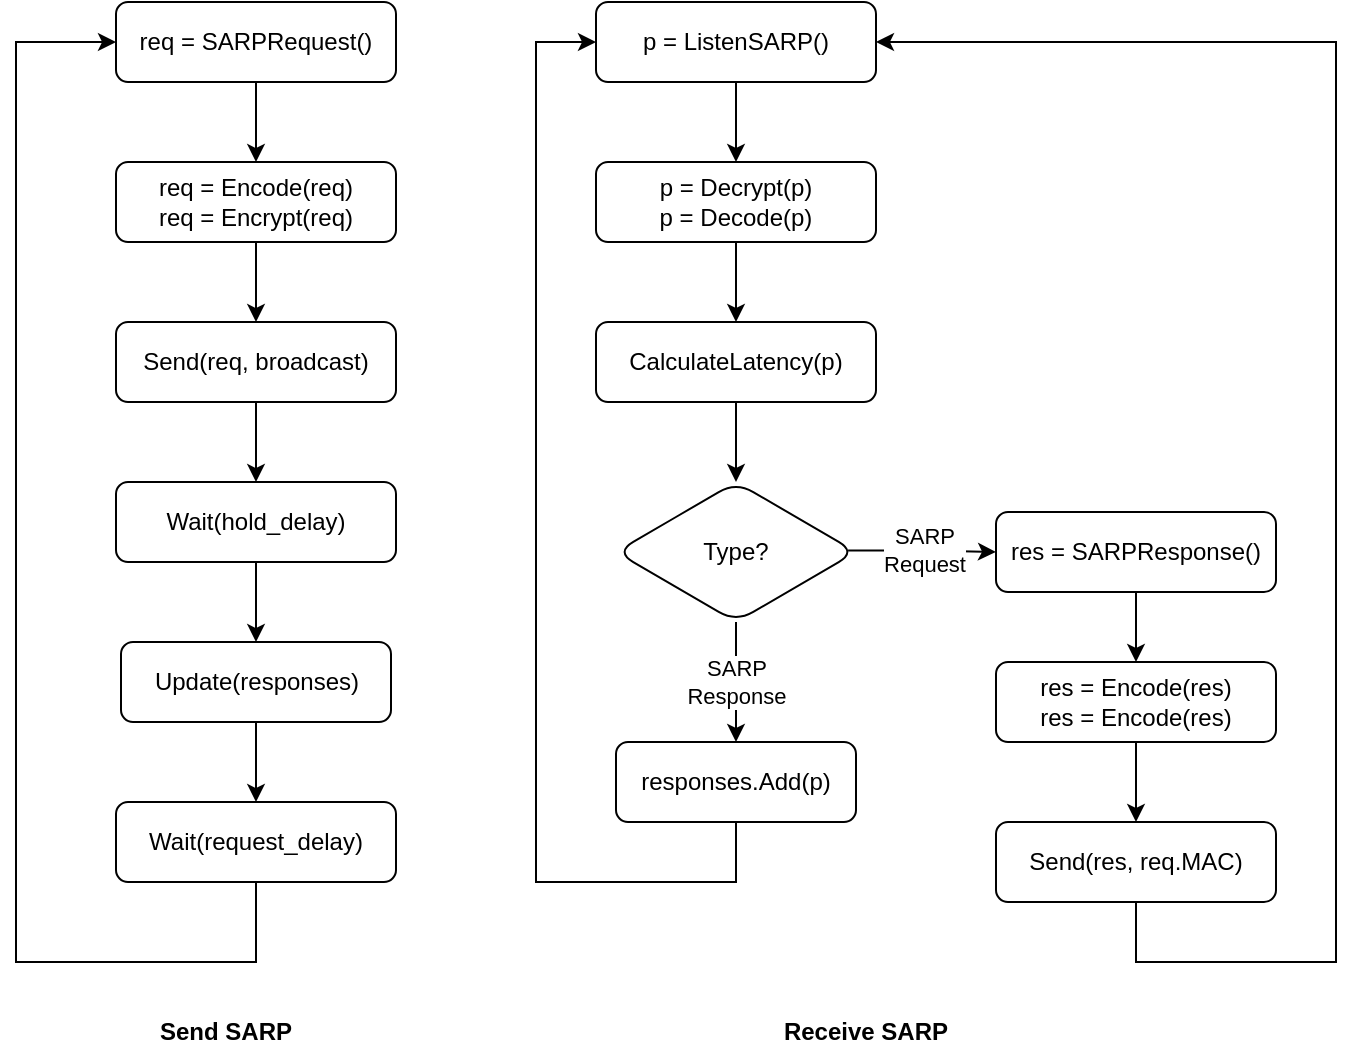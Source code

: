 <mxfile version="14.9.0" type="device"><diagram id="C5RBs43oDa-KdzZeNtuy" name="Page-1"><mxGraphModel dx="771" dy="426" grid="1" gridSize="10" guides="1" tooltips="1" connect="1" arrows="1" fold="1" page="1" pageScale="1" pageWidth="827" pageHeight="1169" math="0" shadow="0"><root><mxCell id="WIyWlLk6GJQsqaUBKTNV-0"/><mxCell id="WIyWlLk6GJQsqaUBKTNV-1" parent="WIyWlLk6GJQsqaUBKTNV-0"/><mxCell id="qnr6ULtv6pTNvyxFFUP7-2" value="" style="edgeStyle=orthogonalEdgeStyle;rounded=0;orthogonalLoop=1;jettySize=auto;html=1;" parent="WIyWlLk6GJQsqaUBKTNV-1" source="WIyWlLk6GJQsqaUBKTNV-3" target="qnr6ULtv6pTNvyxFFUP7-1" edge="1"><mxGeometry relative="1" as="geometry"/></mxCell><mxCell id="WIyWlLk6GJQsqaUBKTNV-3" value="req = SARPRequest()" style="rounded=1;whiteSpace=wrap;html=1;fontSize=12;glass=0;strokeWidth=1;shadow=0;" parent="WIyWlLk6GJQsqaUBKTNV-1" vertex="1"><mxGeometry x="160" y="80" width="140" height="40" as="geometry"/></mxCell><mxCell id="qnr6ULtv6pTNvyxFFUP7-4" value="" style="edgeStyle=orthogonalEdgeStyle;rounded=0;orthogonalLoop=1;jettySize=auto;html=1;" parent="WIyWlLk6GJQsqaUBKTNV-1" source="qnr6ULtv6pTNvyxFFUP7-1" edge="1"><mxGeometry relative="1" as="geometry"><mxPoint x="230" y="240" as="targetPoint"/></mxGeometry></mxCell><mxCell id="qnr6ULtv6pTNvyxFFUP7-1" value="req = Encode(req)&lt;br&gt;req = Encrypt(req)" style="whiteSpace=wrap;html=1;rounded=1;shadow=0;strokeWidth=1;glass=0;" parent="WIyWlLk6GJQsqaUBKTNV-1" vertex="1"><mxGeometry x="160" y="160" width="140" height="40" as="geometry"/></mxCell><mxCell id="qnr6ULtv6pTNvyxFFUP7-8" value="" style="edgeStyle=orthogonalEdgeStyle;rounded=0;orthogonalLoop=1;jettySize=auto;html=1;" parent="WIyWlLk6GJQsqaUBKTNV-1" source="qnr6ULtv6pTNvyxFFUP7-5" target="qnr6ULtv6pTNvyxFFUP7-7" edge="1"><mxGeometry relative="1" as="geometry"/></mxCell><mxCell id="qnr6ULtv6pTNvyxFFUP7-5" value="Send(req, broadcast)" style="whiteSpace=wrap;html=1;rounded=1;shadow=0;strokeWidth=1;glass=0;" parent="WIyWlLk6GJQsqaUBKTNV-1" vertex="1"><mxGeometry x="160" y="240" width="140" height="40" as="geometry"/></mxCell><mxCell id="qnr6ULtv6pTNvyxFFUP7-10" value="" style="edgeStyle=orthogonalEdgeStyle;rounded=0;orthogonalLoop=1;jettySize=auto;html=1;" parent="WIyWlLk6GJQsqaUBKTNV-1" source="qnr6ULtv6pTNvyxFFUP7-7" target="qnr6ULtv6pTNvyxFFUP7-9" edge="1"><mxGeometry relative="1" as="geometry"/></mxCell><mxCell id="qnr6ULtv6pTNvyxFFUP7-7" value="Wait(hold_delay)" style="whiteSpace=wrap;html=1;rounded=1;shadow=0;strokeWidth=1;glass=0;" parent="WIyWlLk6GJQsqaUBKTNV-1" vertex="1"><mxGeometry x="160" y="320" width="140" height="40" as="geometry"/></mxCell><mxCell id="qnr6ULtv6pTNvyxFFUP7-12" value="" style="edgeStyle=orthogonalEdgeStyle;rounded=0;orthogonalLoop=1;jettySize=auto;html=1;" parent="WIyWlLk6GJQsqaUBKTNV-1" source="qnr6ULtv6pTNvyxFFUP7-9" target="qnr6ULtv6pTNvyxFFUP7-11" edge="1"><mxGeometry relative="1" as="geometry"/></mxCell><mxCell id="qnr6ULtv6pTNvyxFFUP7-9" value="Update(responses)" style="whiteSpace=wrap;html=1;rounded=1;shadow=0;strokeWidth=1;glass=0;" parent="WIyWlLk6GJQsqaUBKTNV-1" vertex="1"><mxGeometry x="162.5" y="400" width="135" height="40" as="geometry"/></mxCell><mxCell id="qnr6ULtv6pTNvyxFFUP7-30" style="edgeStyle=orthogonalEdgeStyle;rounded=0;orthogonalLoop=1;jettySize=auto;html=1;entryX=0;entryY=0.5;entryDx=0;entryDy=0;" parent="WIyWlLk6GJQsqaUBKTNV-1" source="qnr6ULtv6pTNvyxFFUP7-11" target="WIyWlLk6GJQsqaUBKTNV-3" edge="1"><mxGeometry relative="1" as="geometry"><Array as="points"><mxPoint x="230" y="560"/><mxPoint x="110" y="560"/><mxPoint x="110" y="100"/></Array></mxGeometry></mxCell><mxCell id="qnr6ULtv6pTNvyxFFUP7-11" value="Wait(request_delay)" style="whiteSpace=wrap;html=1;rounded=1;shadow=0;strokeWidth=1;glass=0;" parent="WIyWlLk6GJQsqaUBKTNV-1" vertex="1"><mxGeometry x="160" y="480" width="140" height="40" as="geometry"/></mxCell><mxCell id="qnr6ULtv6pTNvyxFFUP7-16" value="" style="edgeStyle=orthogonalEdgeStyle;rounded=0;orthogonalLoop=1;jettySize=auto;html=1;" parent="WIyWlLk6GJQsqaUBKTNV-1" source="qnr6ULtv6pTNvyxFFUP7-14" target="qnr6ULtv6pTNvyxFFUP7-15" edge="1"><mxGeometry relative="1" as="geometry"/></mxCell><mxCell id="qnr6ULtv6pTNvyxFFUP7-14" value="p = ListenSARP()" style="rounded=1;whiteSpace=wrap;html=1;" parent="WIyWlLk6GJQsqaUBKTNV-1" vertex="1"><mxGeometry x="400" y="80" width="140" height="40" as="geometry"/></mxCell><mxCell id="qnr6ULtv6pTNvyxFFUP7-18" value="" style="edgeStyle=orthogonalEdgeStyle;rounded=0;orthogonalLoop=1;jettySize=auto;html=1;" parent="WIyWlLk6GJQsqaUBKTNV-1" source="qnr6ULtv6pTNvyxFFUP7-15" target="qnr6ULtv6pTNvyxFFUP7-17" edge="1"><mxGeometry relative="1" as="geometry"/></mxCell><mxCell id="qnr6ULtv6pTNvyxFFUP7-15" value="p = Decrypt(p)&lt;br&gt;p = Decode(p)" style="whiteSpace=wrap;html=1;rounded=1;" parent="WIyWlLk6GJQsqaUBKTNV-1" vertex="1"><mxGeometry x="400" y="160" width="140" height="40" as="geometry"/></mxCell><mxCell id="qnr6ULtv6pTNvyxFFUP7-20" value="" style="edgeStyle=orthogonalEdgeStyle;rounded=0;orthogonalLoop=1;jettySize=auto;html=1;" parent="WIyWlLk6GJQsqaUBKTNV-1" source="qnr6ULtv6pTNvyxFFUP7-17" target="qnr6ULtv6pTNvyxFFUP7-19" edge="1"><mxGeometry relative="1" as="geometry"/></mxCell><mxCell id="qnr6ULtv6pTNvyxFFUP7-17" value="CalculateLatency(p)" style="whiteSpace=wrap;html=1;rounded=1;" parent="WIyWlLk6GJQsqaUBKTNV-1" vertex="1"><mxGeometry x="400" y="240" width="140" height="40" as="geometry"/></mxCell><mxCell id="qnr6ULtv6pTNvyxFFUP7-22" value="SARP &lt;br&gt;Request" style="edgeStyle=orthogonalEdgeStyle;rounded=0;orthogonalLoop=1;jettySize=auto;html=1;exitX=0.967;exitY=0.49;exitDx=0;exitDy=0;exitPerimeter=0;" parent="WIyWlLk6GJQsqaUBKTNV-1" source="qnr6ULtv6pTNvyxFFUP7-19" target="qnr6ULtv6pTNvyxFFUP7-21" edge="1"><mxGeometry relative="1" as="geometry"/></mxCell><mxCell id="qnr6ULtv6pTNvyxFFUP7-29" value="SARP&lt;br&gt;Response" style="edgeStyle=orthogonalEdgeStyle;rounded=0;orthogonalLoop=1;jettySize=auto;html=1;" parent="WIyWlLk6GJQsqaUBKTNV-1" source="qnr6ULtv6pTNvyxFFUP7-19" target="qnr6ULtv6pTNvyxFFUP7-28" edge="1"><mxGeometry relative="1" as="geometry"/></mxCell><mxCell id="qnr6ULtv6pTNvyxFFUP7-19" value="Type?" style="rhombus;whiteSpace=wrap;html=1;rounded=1;" parent="WIyWlLk6GJQsqaUBKTNV-1" vertex="1"><mxGeometry x="410" y="320" width="120" height="70" as="geometry"/></mxCell><mxCell id="qnr6ULtv6pTNvyxFFUP7-24" value="" style="edgeStyle=orthogonalEdgeStyle;rounded=0;orthogonalLoop=1;jettySize=auto;html=1;" parent="WIyWlLk6GJQsqaUBKTNV-1" source="qnr6ULtv6pTNvyxFFUP7-21" target="qnr6ULtv6pTNvyxFFUP7-23" edge="1"><mxGeometry relative="1" as="geometry"/></mxCell><mxCell id="qnr6ULtv6pTNvyxFFUP7-21" value="res = SARPResponse()" style="whiteSpace=wrap;html=1;rounded=1;" parent="WIyWlLk6GJQsqaUBKTNV-1" vertex="1"><mxGeometry x="600" y="335" width="140" height="40" as="geometry"/></mxCell><mxCell id="qnr6ULtv6pTNvyxFFUP7-27" value="" style="edgeStyle=orthogonalEdgeStyle;rounded=0;orthogonalLoop=1;jettySize=auto;html=1;" parent="WIyWlLk6GJQsqaUBKTNV-1" source="qnr6ULtv6pTNvyxFFUP7-23" target="qnr6ULtv6pTNvyxFFUP7-26" edge="1"><mxGeometry relative="1" as="geometry"/></mxCell><mxCell id="qnr6ULtv6pTNvyxFFUP7-23" value="res = Encode(res)&lt;br&gt;res = Encode(res)" style="whiteSpace=wrap;html=1;rounded=1;" parent="WIyWlLk6GJQsqaUBKTNV-1" vertex="1"><mxGeometry x="600" y="410" width="140" height="40" as="geometry"/></mxCell><mxCell id="qnr6ULtv6pTNvyxFFUP7-35" style="edgeStyle=orthogonalEdgeStyle;rounded=0;orthogonalLoop=1;jettySize=auto;html=1;entryX=1;entryY=0.5;entryDx=0;entryDy=0;" parent="WIyWlLk6GJQsqaUBKTNV-1" source="qnr6ULtv6pTNvyxFFUP7-26" target="qnr6ULtv6pTNvyxFFUP7-14" edge="1"><mxGeometry relative="1" as="geometry"><Array as="points"><mxPoint x="670" y="560"/><mxPoint x="770" y="560"/><mxPoint x="770" y="100"/></Array></mxGeometry></mxCell><mxCell id="qnr6ULtv6pTNvyxFFUP7-26" value="Send(res, req.MAC)" style="whiteSpace=wrap;html=1;rounded=1;" parent="WIyWlLk6GJQsqaUBKTNV-1" vertex="1"><mxGeometry x="600" y="490" width="140" height="40" as="geometry"/></mxCell><mxCell id="qnr6ULtv6pTNvyxFFUP7-31" style="edgeStyle=orthogonalEdgeStyle;rounded=0;orthogonalLoop=1;jettySize=auto;html=1;entryX=0;entryY=0.5;entryDx=0;entryDy=0;" parent="WIyWlLk6GJQsqaUBKTNV-1" source="qnr6ULtv6pTNvyxFFUP7-28" target="qnr6ULtv6pTNvyxFFUP7-14" edge="1"><mxGeometry relative="1" as="geometry"><Array as="points"><mxPoint x="470" y="520"/><mxPoint x="370" y="520"/><mxPoint x="370" y="100"/></Array></mxGeometry></mxCell><mxCell id="qnr6ULtv6pTNvyxFFUP7-28" value="responses.Add(p)" style="whiteSpace=wrap;html=1;rounded=1;" parent="WIyWlLk6GJQsqaUBKTNV-1" vertex="1"><mxGeometry x="410" y="450" width="120" height="40" as="geometry"/></mxCell><mxCell id="qnr6ULtv6pTNvyxFFUP7-32" value="&lt;b&gt;Send SARP&lt;/b&gt;" style="text;html=1;strokeColor=none;fillColor=none;align=center;verticalAlign=middle;whiteSpace=wrap;rounded=0;" parent="WIyWlLk6GJQsqaUBKTNV-1" vertex="1"><mxGeometry x="170" y="585" width="90" height="20" as="geometry"/></mxCell><mxCell id="qnr6ULtv6pTNvyxFFUP7-33" value="&lt;b&gt;Receive SARP&lt;/b&gt;" style="text;html=1;strokeColor=none;fillColor=none;align=center;verticalAlign=middle;whiteSpace=wrap;rounded=0;" parent="WIyWlLk6GJQsqaUBKTNV-1" vertex="1"><mxGeometry x="490" y="585" width="90" height="20" as="geometry"/></mxCell></root></mxGraphModel></diagram></mxfile>